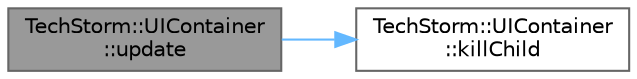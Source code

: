 digraph "TechStorm::UIContainer::update"
{
 // LATEX_PDF_SIZE
  bgcolor="transparent";
  edge [fontname=Helvetica,fontsize=10,labelfontname=Helvetica,labelfontsize=10];
  node [fontname=Helvetica,fontsize=10,shape=box,height=0.2,width=0.4];
  rankdir="LR";
  Node1 [id="Node000001",label="TechStorm::UIContainer\l::update",height=0.2,width=0.4,color="gray40", fillcolor="grey60", style="filled", fontcolor="black",tooltip=" "];
  Node1 -> Node2 [id="edge1_Node000001_Node000002",color="steelblue1",style="solid",tooltip=" "];
  Node2 [id="Node000002",label="TechStorm::UIContainer\l::killChild",height=0.2,width=0.4,color="grey40", fillcolor="white", style="filled",URL="$class_tech_storm_1_1_u_i_container.html#ae4c0d9cc13c2fbaaadd9ddc8597ed27b",tooltip=" "];
}
